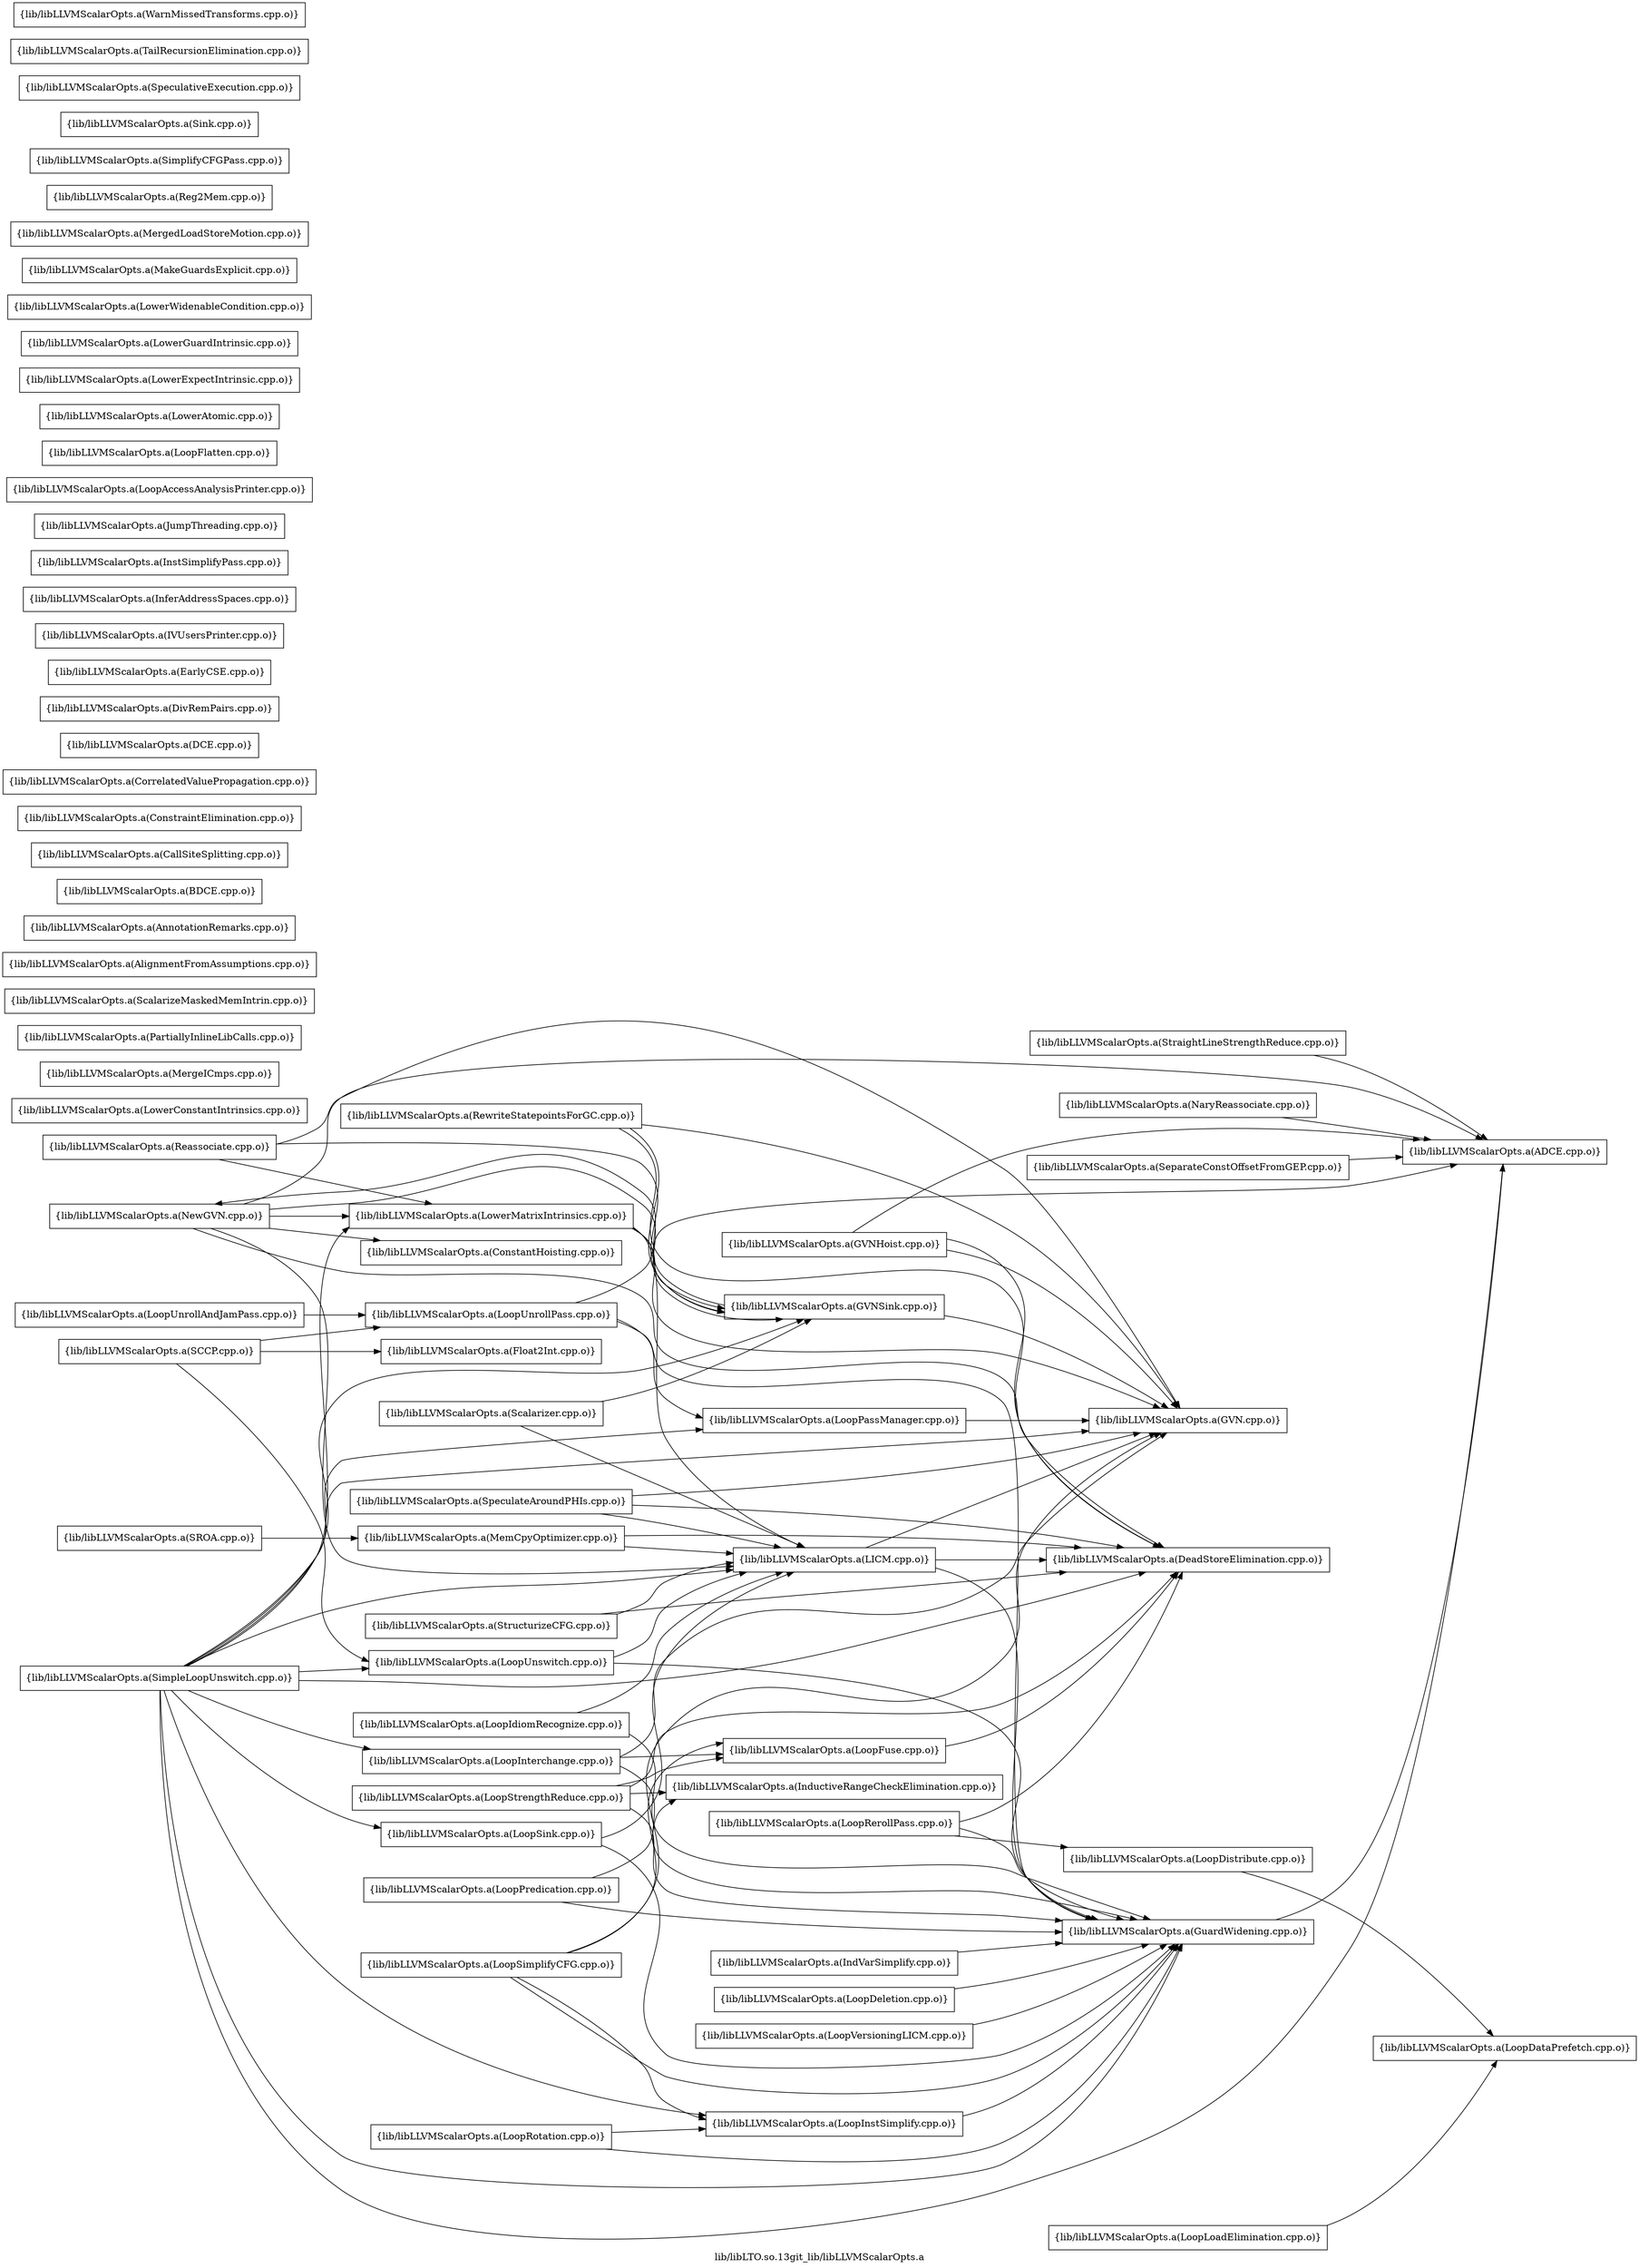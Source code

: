 digraph "lib/libLTO.so.13git_lib/libLLVMScalarOpts.a" {
	label="lib/libLTO.so.13git_lib/libLLVMScalarOpts.a";
	rankdir="LR"

	Node0x55f5fbd22f68 [shape=record,shape=box,group=0,label="{lib/libLLVMScalarOpts.a(ConstantHoisting.cpp.o)}"];
	Node0x55f5fbd26398 [shape=record,shape=box,group=0,label="{lib/libLLVMScalarOpts.a(LoopStrengthReduce.cpp.o)}"];
	Node0x55f5fbd26398 -> Node0x55f5fbd1fdb8;
	Node0x55f5fbd26398 -> Node0x55f5fbd1ef58;
	Node0x55f5fbd26398 -> Node0x55f5fbd23d78;
	Node0x55f5fbd26398 -> Node0x55f5fbd3b0b8;
	Node0x55f5fbd28e68 [shape=record,shape=box,group=0,label="{lib/libLLVMScalarOpts.a(LowerConstantIntrinsics.cpp.o)}"];
	Node0x55f5fbd1d518 [shape=record,shape=box,group=0,label="{lib/libLLVMScalarOpts.a(MergeICmps.cpp.o)}"];
	Node0x55f5fbd1b448 [shape=record,shape=box,group=0,label="{lib/libLLVMScalarOpts.a(PartiallyInlineLibCalls.cpp.o)}"];
	Node0x55f5fbd21e38 [shape=record,shape=box,group=0,label="{lib/libLLVMScalarOpts.a(ScalarizeMaskedMemIntrin.cpp.o)}"];
	Node0x55f5fbd28738 [shape=record,shape=box,group=0,label="{lib/libLLVMScalarOpts.a(ADCE.cpp.o)}"];
	Node0x55f5fbd29408 [shape=record,shape=box,group=0,label="{lib/libLLVMScalarOpts.a(AlignmentFromAssumptions.cpp.o)}"];
	Node0x55f5fbd276f8 [shape=record,shape=box,group=0,label="{lib/libLLVMScalarOpts.a(AnnotationRemarks.cpp.o)}"];
	Node0x55f5fbd26f28 [shape=record,shape=box,group=0,label="{lib/libLLVMScalarOpts.a(BDCE.cpp.o)}"];
	Node0x55f5fbd27c48 [shape=record,shape=box,group=0,label="{lib/libLLVMScalarOpts.a(CallSiteSplitting.cpp.o)}"];
	Node0x55f5fbd21348 [shape=record,shape=box,group=0,label="{lib/libLLVMScalarOpts.a(ConstraintElimination.cpp.o)}"];
	Node0x55f5fbd21528 [shape=record,shape=box,group=0,label="{lib/libLLVMScalarOpts.a(CorrelatedValuePropagation.cpp.o)}"];
	Node0x55f5fbd1fa48 [shape=record,shape=box,group=0,label="{lib/libLLVMScalarOpts.a(DCE.cpp.o)}"];
	Node0x55f5fbd1fdb8 [shape=record,shape=box,group=0,label="{lib/libLLVMScalarOpts.a(DeadStoreElimination.cpp.o)}"];
	Node0x55f5fbd20a88 [shape=record,shape=box,group=0,label="{lib/libLLVMScalarOpts.a(DivRemPairs.cpp.o)}"];
	Node0x55f5fbd1eb48 [shape=record,shape=box,group=0,label="{lib/libLLVMScalarOpts.a(EarlyCSE.cpp.o)}"];
	Node0x55f5fbd1f278 [shape=record,shape=box,group=0,label="{lib/libLLVMScalarOpts.a(Float2Int.cpp.o)}"];
	Node0x55f5fbd1ef58 [shape=record,shape=box,group=0,label="{lib/libLLVMScalarOpts.a(GuardWidening.cpp.o)}"];
	Node0x55f5fbd1ef58 -> Node0x55f5fbd28738;
	Node0x55f5fbd1d7e8 [shape=record,shape=box,group=0,label="{lib/libLLVMScalarOpts.a(GVN.cpp.o)}"];
	Node0x55f5fbd1e008 [shape=record,shape=box,group=0,label="{lib/libLLVMScalarOpts.a(GVNHoist.cpp.o)}"];
	Node0x55f5fbd1e008 -> Node0x55f5fbd28738;
	Node0x55f5fbd1e008 -> Node0x55f5fbd1fdb8;
	Node0x55f5fbd1e008 -> Node0x55f5fbd1d7e8;
	Node0x55f5fbd23148 [shape=record,shape=box,group=0,label="{lib/libLLVMScalarOpts.a(GVNSink.cpp.o)}"];
	Node0x55f5fbd23148 -> Node0x55f5fbd1d7e8;
	Node0x55f5fbd23148 -> Node0x55f5fbd1e968;
	Node0x55f5fbd22248 [shape=record,shape=box,group=0,label="{lib/libLLVMScalarOpts.a(IVUsersPrinter.cpp.o)}"];
	Node0x55f5fbd23d78 [shape=record,shape=box,group=0,label="{lib/libLLVMScalarOpts.a(InductiveRangeCheckElimination.cpp.o)}"];
	Node0x55f5fbd24598 [shape=record,shape=box,group=0,label="{lib/libLLVMScalarOpts.a(IndVarSimplify.cpp.o)}"];
	Node0x55f5fbd24598 -> Node0x55f5fbd1ef58;
	Node0x55f5fbd23918 [shape=record,shape=box,group=0,label="{lib/libLLVMScalarOpts.a(InferAddressSpaces.cpp.o)}"];
	Node0x55f5fbd20308 [shape=record,shape=box,group=0,label="{lib/libLLVMScalarOpts.a(InstSimplifyPass.cpp.o)}"];
	Node0x55f5fbd20948 [shape=record,shape=box,group=0,label="{lib/libLLVMScalarOpts.a(JumpThreading.cpp.o)}"];
	Node0x55f5fbd1fc78 [shape=record,shape=box,group=0,label="{lib/libLLVMScalarOpts.a(LICM.cpp.o)}"];
	Node0x55f5fbd1fc78 -> Node0x55f5fbd1fdb8;
	Node0x55f5fbd1fc78 -> Node0x55f5fbd1ef58;
	Node0x55f5fbd1fc78 -> Node0x55f5fbd1d7e8;
	Node0x55f5fbd21848 [shape=record,shape=box,group=0,label="{lib/libLLVMScalarOpts.a(LoopAccessAnalysisPrinter.cpp.o)}"];
	Node0x55f5fbd20c68 [shape=record,shape=box,group=0,label="{lib/libLLVMScalarOpts.a(LoopSink.cpp.o)}"];
	Node0x55f5fbd20c68 -> Node0x55f5fbd1ef58;
	Node0x55f5fbd20c68 -> Node0x55f5fbd1fc78;
	Node0x55f5fbd21488 [shape=record,shape=box,group=0,label="{lib/libLLVMScalarOpts.a(LoopDeletion.cpp.o)}"];
	Node0x55f5fbd21488 -> Node0x55f5fbd1ef58;
	Node0x55f5fbd3bc48 [shape=record,shape=box,group=0,label="{lib/libLLVMScalarOpts.a(LoopDataPrefetch.cpp.o)}"];
	Node0x55f5fbd3b7e8 [shape=record,shape=box,group=0,label="{lib/libLLVMScalarOpts.a(LoopDistribute.cpp.o)}"];
	Node0x55f5fbd3b7e8 -> Node0x55f5fbd3bc48;
	Node0x55f5fbd3b0b8 [shape=record,shape=box,group=0,label="{lib/libLLVMScalarOpts.a(LoopFuse.cpp.o)}"];
	Node0x55f5fbd3b0b8 -> Node0x55f5fbd1fdb8;
	Node0x55f5fbd3a848 [shape=record,shape=box,group=0,label="{lib/libLLVMScalarOpts.a(LoopIdiomRecognize.cpp.o)}"];
	Node0x55f5fbd3a848 -> Node0x55f5fbd1ef58;
	Node0x55f5fbd3a848 -> Node0x55f5fbd1fc78;
	Node0x55f5fbd3a078 [shape=record,shape=box,group=0,label="{lib/libLLVMScalarOpts.a(LoopInstSimplify.cpp.o)}"];
	Node0x55f5fbd3a078 -> Node0x55f5fbd1ef58;
	Node0x55f5fbd39a38 [shape=record,shape=box,group=0,label="{lib/libLLVMScalarOpts.a(LoopInterchange.cpp.o)}"];
	Node0x55f5fbd39a38 -> Node0x55f5fbd1ef58;
	Node0x55f5fbd39a38 -> Node0x55f5fbd1d7e8;
	Node0x55f5fbd39a38 -> Node0x55f5fbd3b0b8;
	Node0x55f5fbd39268 [shape=record,shape=box,group=0,label="{lib/libLLVMScalarOpts.a(LoopFlatten.cpp.o)}"];
	Node0x55f5fbd38b88 [shape=record,shape=box,group=0,label="{lib/libLLVMScalarOpts.a(LoopLoadElimination.cpp.o)}"];
	Node0x55f5fbd38b88 -> Node0x55f5fbd3bc48;
	Node0x55f5fbd1a9a8 [shape=record,shape=box,group=0,label="{lib/libLLVMScalarOpts.a(LoopPassManager.cpp.o)}"];
	Node0x55f5fbd1a9a8 -> Node0x55f5fbd1d7e8;
	Node0x55f5fbd1b0d8 [shape=record,shape=box,group=0,label="{lib/libLLVMScalarOpts.a(LoopPredication.cpp.o)}"];
	Node0x55f5fbd1b0d8 -> Node0x55f5fbd1ef58;
	Node0x55f5fbd1b0d8 -> Node0x55f5fbd23d78;
	Node0x55f5fbd1b858 [shape=record,shape=box,group=0,label="{lib/libLLVMScalarOpts.a(LoopRerollPass.cpp.o)}"];
	Node0x55f5fbd1b858 -> Node0x55f5fbd1fdb8;
	Node0x55f5fbd1b858 -> Node0x55f5fbd1ef58;
	Node0x55f5fbd1b858 -> Node0x55f5fbd3b7e8;
	Node0x55f5fbd25498 [shape=record,shape=box,group=0,label="{lib/libLLVMScalarOpts.a(LoopRotation.cpp.o)}"];
	Node0x55f5fbd25498 -> Node0x55f5fbd1ef58;
	Node0x55f5fbd25498 -> Node0x55f5fbd3a078;
	Node0x55f5fbd25b28 [shape=record,shape=box,group=0,label="{lib/libLLVMScalarOpts.a(LoopSimplifyCFG.cpp.o)}"];
	Node0x55f5fbd25b28 -> Node0x55f5fbd1ef58;
	Node0x55f5fbd25b28 -> Node0x55f5fbd1d7e8;
	Node0x55f5fbd25b28 -> Node0x55f5fbd3b0b8;
	Node0x55f5fbd25b28 -> Node0x55f5fbd3a078;
	Node0x55f5fbd26b18 [shape=record,shape=box,group=0,label="{lib/libLLVMScalarOpts.a(LoopUnrollPass.cpp.o)}"];
	Node0x55f5fbd26b18 -> Node0x55f5fbd28738;
	Node0x55f5fbd26b18 -> Node0x55f5fbd1ef58;
	Node0x55f5fbd26b18 -> Node0x55f5fbd1a9a8;
	Node0x55f5fbd27018 [shape=record,shape=box,group=0,label="{lib/libLLVMScalarOpts.a(LoopUnrollAndJamPass.cpp.o)}"];
	Node0x55f5fbd27018 -> Node0x55f5fbd26b18;
	Node0x55f5fbd27e28 [shape=record,shape=box,group=0,label="{lib/libLLVMScalarOpts.a(LoopVersioningLICM.cpp.o)}"];
	Node0x55f5fbd27e28 -> Node0x55f5fbd1ef58;
	Node0x55f5fbd28698 [shape=record,shape=box,group=0,label="{lib/libLLVMScalarOpts.a(LowerAtomic.cpp.o)}"];
	Node0x55f5fbd29638 [shape=record,shape=box,group=0,label="{lib/libLLVMScalarOpts.a(LowerExpectIntrinsic.cpp.o)}"];
	Node0x55f5fbd1fef8 [shape=record,shape=box,group=0,label="{lib/libLLVMScalarOpts.a(LowerGuardIntrinsic.cpp.o)}"];
	Node0x55f5fbd34da8 [shape=record,shape=box,group=0,label="{lib/libLLVMScalarOpts.a(LowerMatrixIntrinsics.cpp.o)}"];
	Node0x55f5fbd34da8 -> Node0x55f5fbd1d7e8;
	Node0x55f5fbd34da8 -> Node0x55f5fbd23148;
	Node0x55f5fbd34da8 -> Node0x55f5fbd1fc78;
	Node0x55f5fbd35b18 [shape=record,shape=box,group=0,label="{lib/libLLVMScalarOpts.a(LowerWidenableCondition.cpp.o)}"];
	Node0x55f5fbd1da68 [shape=record,shape=box,group=0,label="{lib/libLLVMScalarOpts.a(MakeGuardsExplicit.cpp.o)}"];
	Node0x55f5fbd1e198 [shape=record,shape=box,group=0,label="{lib/libLLVMScalarOpts.a(MemCpyOptimizer.cpp.o)}"];
	Node0x55f5fbd1e198 -> Node0x55f5fbd1fdb8;
	Node0x55f5fbd1e198 -> Node0x55f5fbd1fc78;
	Node0x55f5fbd1f098 [shape=record,shape=box,group=0,label="{lib/libLLVMScalarOpts.a(MergedLoadStoreMotion.cpp.o)}"];
	Node0x55f5fbd1e468 [shape=record,shape=box,group=0,label="{lib/libLLVMScalarOpts.a(NaryReassociate.cpp.o)}"];
	Node0x55f5fbd1e468 -> Node0x55f5fbd28738;
	Node0x55f5fbd1e968 [shape=record,shape=box,group=0,label="{lib/libLLVMScalarOpts.a(NewGVN.cpp.o)}"];
	Node0x55f5fbd1e968 -> Node0x55f5fbd28738;
	Node0x55f5fbd1e968 -> Node0x55f5fbd22f68;
	Node0x55f5fbd1e968 -> Node0x55f5fbd1fdb8;
	Node0x55f5fbd1e968 -> Node0x55f5fbd23148;
	Node0x55f5fbd1e968 -> Node0x55f5fbd1fc78;
	Node0x55f5fbd1e968 -> Node0x55f5fbd34da8;
	Node0x55f5fbd1a728 [shape=record,shape=box,group=0,label="{lib/libLLVMScalarOpts.a(Reassociate.cpp.o)}"];
	Node0x55f5fbd1a728 -> Node0x55f5fbd1d7e8;
	Node0x55f5fbd1a728 -> Node0x55f5fbd23148;
	Node0x55f5fbd1a728 -> Node0x55f5fbd34da8;
	Node0x55f5fbd1aef8 [shape=record,shape=box,group=0,label="{lib/libLLVMScalarOpts.a(Reg2Mem.cpp.o)}"];
	Node0x55f5fbd1ff48 [shape=record,shape=box,group=0,label="{lib/libLLVMScalarOpts.a(RewriteStatepointsForGC.cpp.o)}"];
	Node0x55f5fbd1ff48 -> Node0x55f5fbd1fdb8;
	Node0x55f5fbd1ff48 -> Node0x55f5fbd1d7e8;
	Node0x55f5fbd1ff48 -> Node0x55f5fbd23148;
	Node0x55f5fbd20808 [shape=record,shape=box,group=0,label="{lib/libLLVMScalarOpts.a(SCCP.cpp.o)}"];
	Node0x55f5fbd20808 -> Node0x55f5fbd1f278;
	Node0x55f5fbd20808 -> Node0x55f5fbd26b18;
	Node0x55f5fbd20808 -> Node0x55f5fbd27798;
	Node0x55f5fbd203f8 [shape=record,shape=box,group=0,label="{lib/libLLVMScalarOpts.a(SROA.cpp.o)}"];
	Node0x55f5fbd203f8 -> Node0x55f5fbd1e198;
	Node0x55f5fbd20cb8 [shape=record,shape=box,group=0,label="{lib/libLLVMScalarOpts.a(Scalarizer.cpp.o)}"];
	Node0x55f5fbd20cb8 -> Node0x55f5fbd23148;
	Node0x55f5fbd20cb8 -> Node0x55f5fbd1fc78;
	Node0x55f5fbd277e8 [shape=record,shape=box,group=0,label="{lib/libLLVMScalarOpts.a(SeparateConstOffsetFromGEP.cpp.o)}"];
	Node0x55f5fbd277e8 -> Node0x55f5fbd28738;
	Node0x55f5fbd26f78 [shape=record,shape=box,group=0,label="{lib/libLLVMScalarOpts.a(SimpleLoopUnswitch.cpp.o)}"];
	Node0x55f5fbd26f78 -> Node0x55f5fbd28738;
	Node0x55f5fbd26f78 -> Node0x55f5fbd1fdb8;
	Node0x55f5fbd26f78 -> Node0x55f5fbd1ef58;
	Node0x55f5fbd26f78 -> Node0x55f5fbd1d7e8;
	Node0x55f5fbd26f78 -> Node0x55f5fbd23148;
	Node0x55f5fbd26f78 -> Node0x55f5fbd1fc78;
	Node0x55f5fbd26f78 -> Node0x55f5fbd20c68;
	Node0x55f5fbd26f78 -> Node0x55f5fbd3a078;
	Node0x55f5fbd26f78 -> Node0x55f5fbd39a38;
	Node0x55f5fbd26f78 -> Node0x55f5fbd1a9a8;
	Node0x55f5fbd26f78 -> Node0x55f5fbd27798;
	Node0x55f5fbd26f78 -> Node0x55f5fbd34da8;
	Node0x55f5fbd281e8 [shape=record,shape=box,group=0,label="{lib/libLLVMScalarOpts.a(SimplifyCFGPass.cpp.o)}"];
	Node0x55f5fbd28be8 [shape=record,shape=box,group=0,label="{lib/libLLVMScalarOpts.a(Sink.cpp.o)}"];
	Node0x55f5fbd28558 [shape=record,shape=box,group=0,label="{lib/libLLVMScalarOpts.a(SpeculativeExecution.cpp.o)}"];
	Node0x55f5fbd291d8 [shape=record,shape=box,group=0,label="{lib/libLLVMScalarOpts.a(SpeculateAroundPHIs.cpp.o)}"];
	Node0x55f5fbd291d8 -> Node0x55f5fbd1fdb8;
	Node0x55f5fbd291d8 -> Node0x55f5fbd1d7e8;
	Node0x55f5fbd291d8 -> Node0x55f5fbd1fc78;
	Node0x55f5fbd2e4f8 [shape=record,shape=box,group=0,label="{lib/libLLVMScalarOpts.a(StraightLineStrengthReduce.cpp.o)}"];
	Node0x55f5fbd2e4f8 -> Node0x55f5fbd28738;
	Node0x55f5fbd2de18 [shape=record,shape=box,group=0,label="{lib/libLLVMScalarOpts.a(StructurizeCFG.cpp.o)}"];
	Node0x55f5fbd2de18 -> Node0x55f5fbd1fdb8;
	Node0x55f5fbd2de18 -> Node0x55f5fbd1fc78;
	Node0x55f5fbd2d738 [shape=record,shape=box,group=0,label="{lib/libLLVMScalarOpts.a(TailRecursionElimination.cpp.o)}"];
	Node0x55f5fbd2a948 [shape=record,shape=box,group=0,label="{lib/libLLVMScalarOpts.a(WarnMissedTransforms.cpp.o)}"];
	Node0x55f5fbd27798 [shape=record,shape=box,group=0,label="{lib/libLLVMScalarOpts.a(LoopUnswitch.cpp.o)}"];
	Node0x55f5fbd27798 -> Node0x55f5fbd1ef58;
	Node0x55f5fbd27798 -> Node0x55f5fbd1fc78;
}
